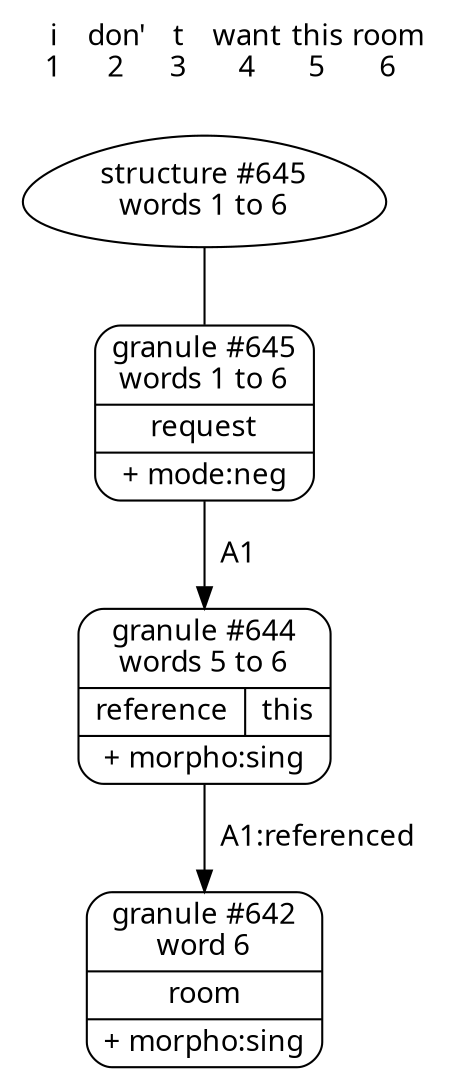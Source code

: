 digraph G {graph [fontname = Calibri];node [fontname = Calibri];edge [fontname = Calibri];labelloc="top";labeljust="left";label=<<TABLE border='0' cellspacing='0'><TR><TD align='center' border='0'>i<BR/>  1  </TD><TD align='center' border='0'>don'<BR/>  2  </TD><TD align='center' border='0'>t<BR/>  3  </TD><TD align='center' border='0'>want<BR/>  4  </TD><TD align='center' border='0'>this<BR/>  5  </TD><TD align='center' border='0'>room<BR/>6</TD></TR><TR><TD align='center' border='0'> </TD></TR></TABLE>>root645 [label="structure #645\nwords 1 to 6"][shape=egg];root645 -> 645 [arrowhead=none]{rank=same; 644 -> 644 [style=invis]}645 -> 644 [label="  A1  "];{rank=same; 642 -> 642 [style=invis]}644 -> 642 [label="  A1:referenced  "];642 [shape=Mrecord, label="{granule #642\nword 6|{room}|+ morpho:sing}"];644 [shape=Mrecord, label="{granule #644\nwords 5 to 6|{reference|this}|+ morpho:sing}"];645 [shape=Mrecord, label="{granule #645\nwords 1 to 6|{request}|+ mode:neg}"];}